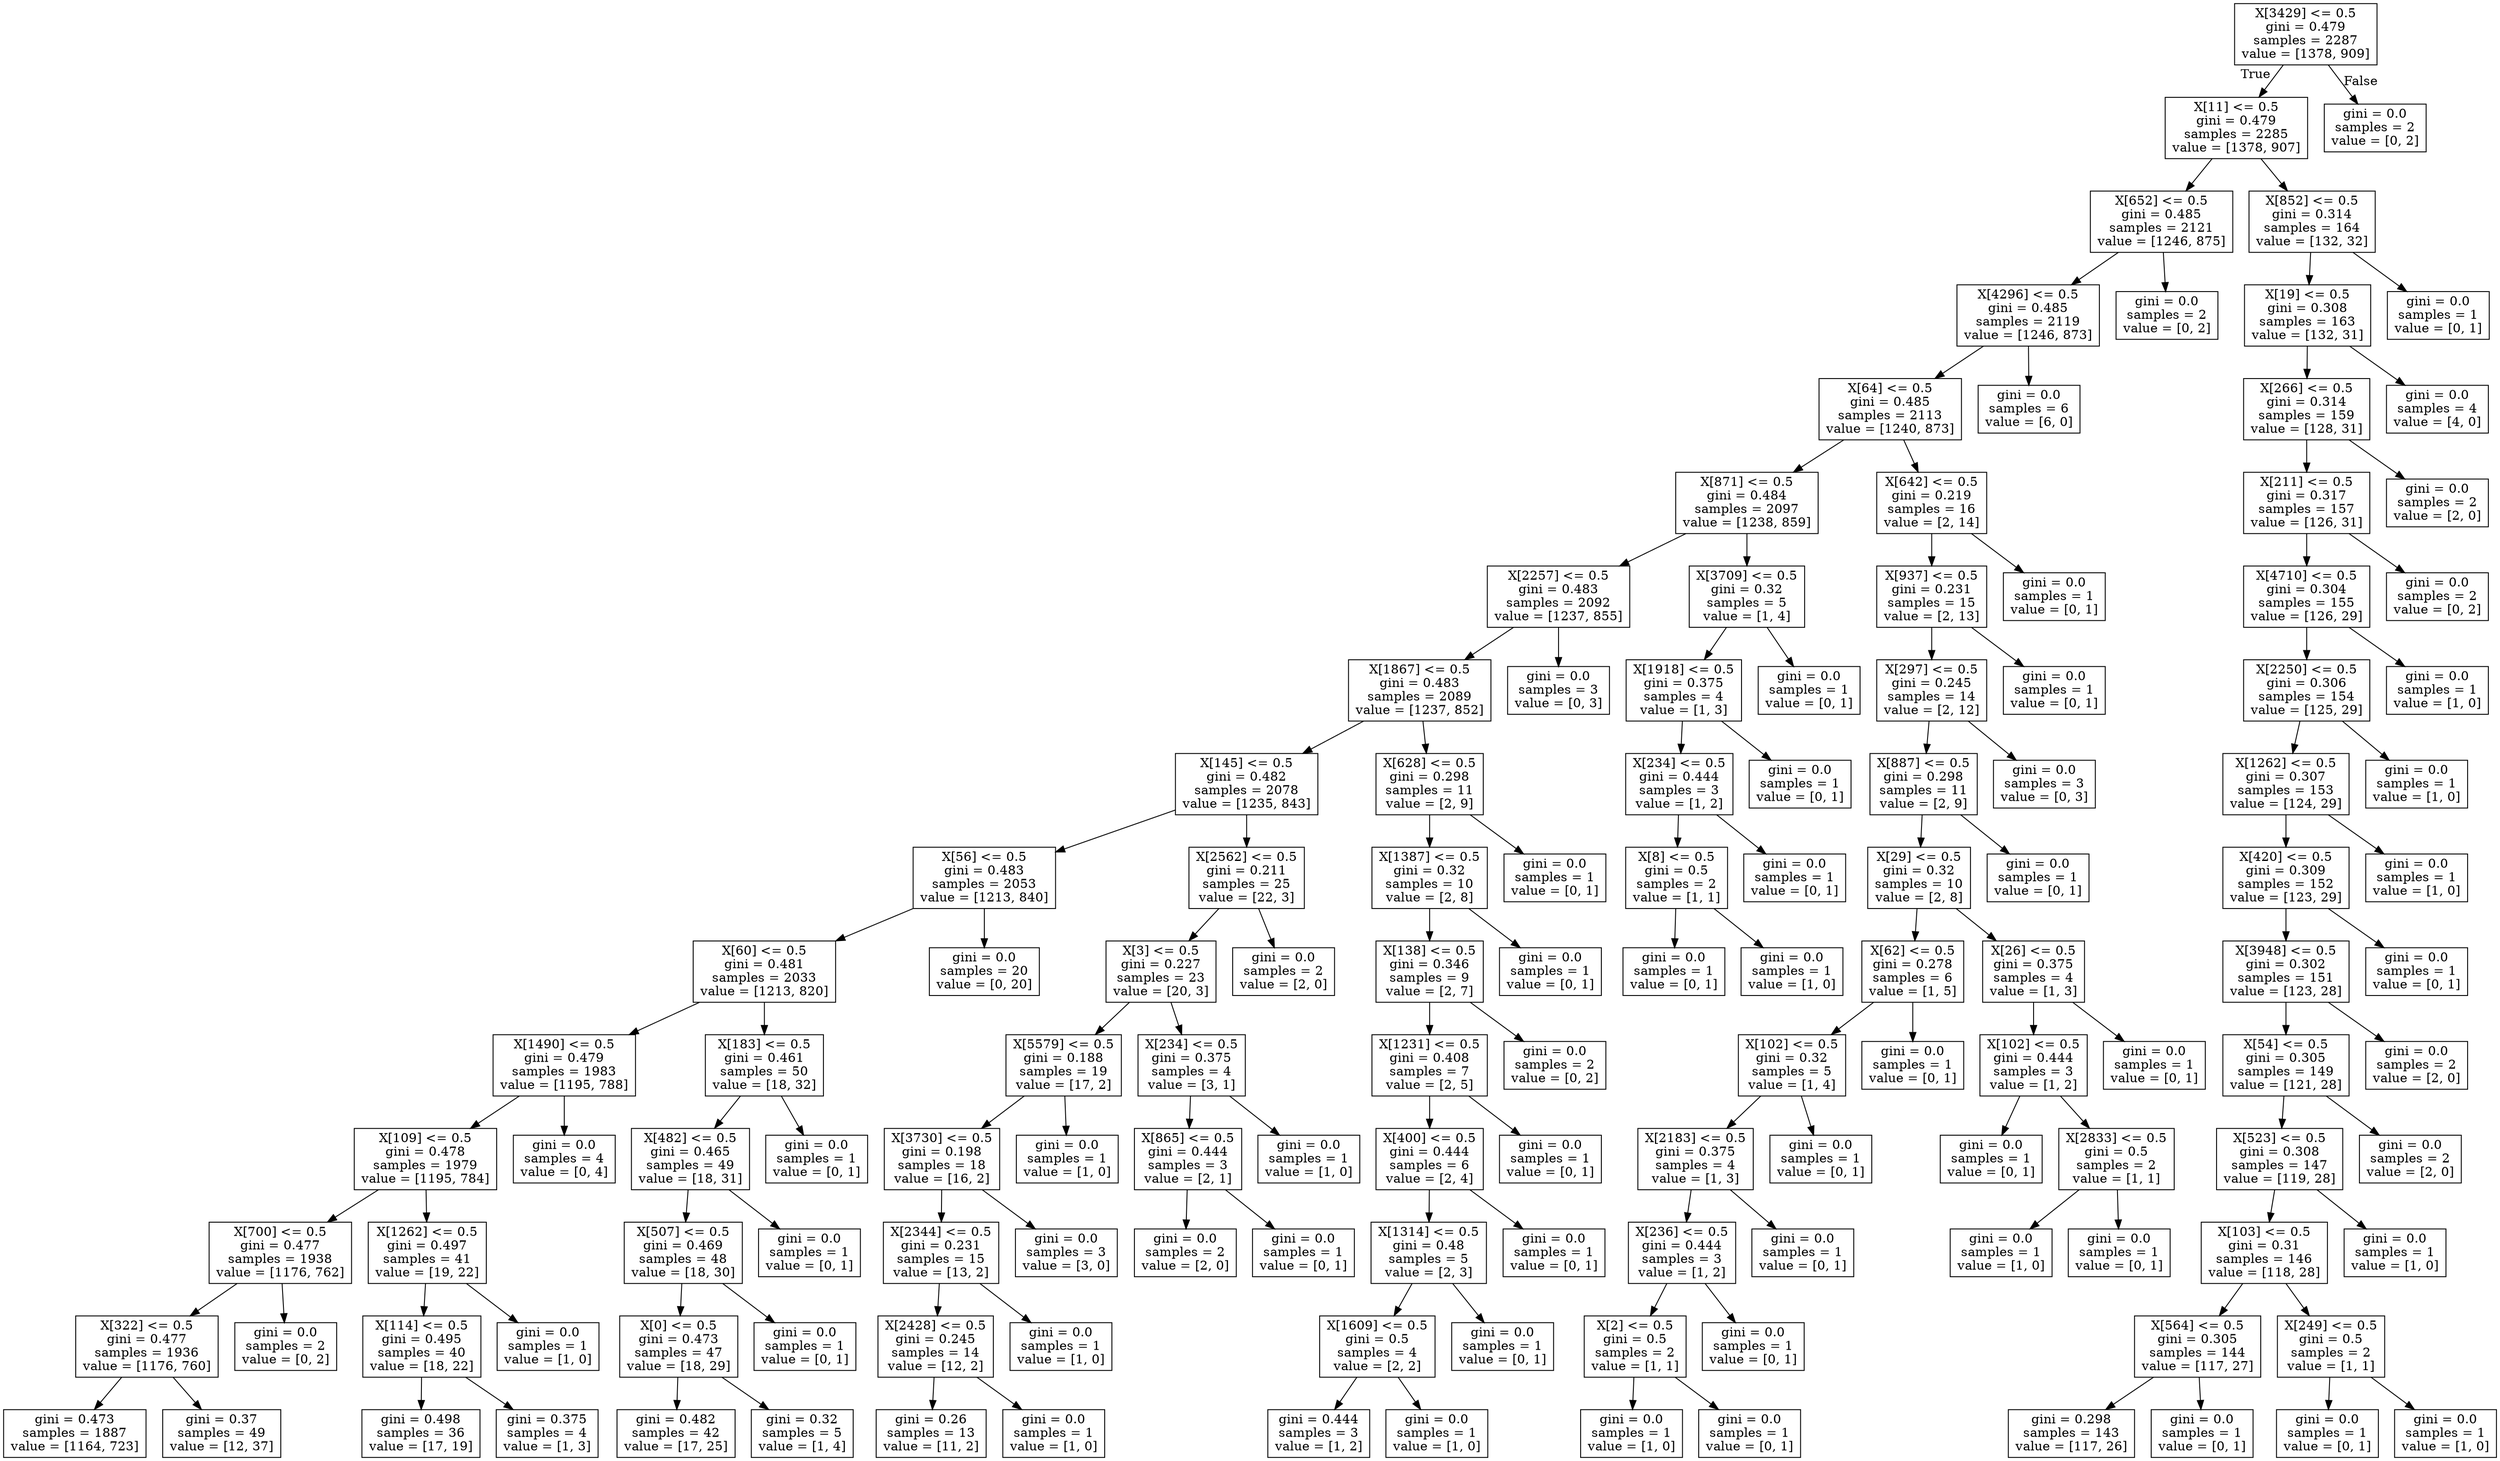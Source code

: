 digraph Tree {
node [shape=box] ;
0 [label="X[3429] <= 0.5\ngini = 0.479\nsamples = 2287\nvalue = [1378, 909]"] ;
1 [label="X[11] <= 0.5\ngini = 0.479\nsamples = 2285\nvalue = [1378, 907]"] ;
0 -> 1 [labeldistance=2.5, labelangle=45, headlabel="True"] ;
2 [label="X[652] <= 0.5\ngini = 0.485\nsamples = 2121\nvalue = [1246, 875]"] ;
1 -> 2 ;
3 [label="X[4296] <= 0.5\ngini = 0.485\nsamples = 2119\nvalue = [1246, 873]"] ;
2 -> 3 ;
4 [label="X[64] <= 0.5\ngini = 0.485\nsamples = 2113\nvalue = [1240, 873]"] ;
3 -> 4 ;
5 [label="X[871] <= 0.5\ngini = 0.484\nsamples = 2097\nvalue = [1238, 859]"] ;
4 -> 5 ;
6 [label="X[2257] <= 0.5\ngini = 0.483\nsamples = 2092\nvalue = [1237, 855]"] ;
5 -> 6 ;
7 [label="X[1867] <= 0.5\ngini = 0.483\nsamples = 2089\nvalue = [1237, 852]"] ;
6 -> 7 ;
8 [label="X[145] <= 0.5\ngini = 0.482\nsamples = 2078\nvalue = [1235, 843]"] ;
7 -> 8 ;
9 [label="X[56] <= 0.5\ngini = 0.483\nsamples = 2053\nvalue = [1213, 840]"] ;
8 -> 9 ;
10 [label="X[60] <= 0.5\ngini = 0.481\nsamples = 2033\nvalue = [1213, 820]"] ;
9 -> 10 ;
11 [label="X[1490] <= 0.5\ngini = 0.479\nsamples = 1983\nvalue = [1195, 788]"] ;
10 -> 11 ;
12 [label="X[109] <= 0.5\ngini = 0.478\nsamples = 1979\nvalue = [1195, 784]"] ;
11 -> 12 ;
13 [label="X[700] <= 0.5\ngini = 0.477\nsamples = 1938\nvalue = [1176, 762]"] ;
12 -> 13 ;
14 [label="X[322] <= 0.5\ngini = 0.477\nsamples = 1936\nvalue = [1176, 760]"] ;
13 -> 14 ;
15 [label="gini = 0.473\nsamples = 1887\nvalue = [1164, 723]"] ;
14 -> 15 ;
16 [label="gini = 0.37\nsamples = 49\nvalue = [12, 37]"] ;
14 -> 16 ;
17 [label="gini = 0.0\nsamples = 2\nvalue = [0, 2]"] ;
13 -> 17 ;
18 [label="X[1262] <= 0.5\ngini = 0.497\nsamples = 41\nvalue = [19, 22]"] ;
12 -> 18 ;
19 [label="X[114] <= 0.5\ngini = 0.495\nsamples = 40\nvalue = [18, 22]"] ;
18 -> 19 ;
20 [label="gini = 0.498\nsamples = 36\nvalue = [17, 19]"] ;
19 -> 20 ;
21 [label="gini = 0.375\nsamples = 4\nvalue = [1, 3]"] ;
19 -> 21 ;
22 [label="gini = 0.0\nsamples = 1\nvalue = [1, 0]"] ;
18 -> 22 ;
23 [label="gini = 0.0\nsamples = 4\nvalue = [0, 4]"] ;
11 -> 23 ;
24 [label="X[183] <= 0.5\ngini = 0.461\nsamples = 50\nvalue = [18, 32]"] ;
10 -> 24 ;
25 [label="X[482] <= 0.5\ngini = 0.465\nsamples = 49\nvalue = [18, 31]"] ;
24 -> 25 ;
26 [label="X[507] <= 0.5\ngini = 0.469\nsamples = 48\nvalue = [18, 30]"] ;
25 -> 26 ;
27 [label="X[0] <= 0.5\ngini = 0.473\nsamples = 47\nvalue = [18, 29]"] ;
26 -> 27 ;
28 [label="gini = 0.482\nsamples = 42\nvalue = [17, 25]"] ;
27 -> 28 ;
29 [label="gini = 0.32\nsamples = 5\nvalue = [1, 4]"] ;
27 -> 29 ;
30 [label="gini = 0.0\nsamples = 1\nvalue = [0, 1]"] ;
26 -> 30 ;
31 [label="gini = 0.0\nsamples = 1\nvalue = [0, 1]"] ;
25 -> 31 ;
32 [label="gini = 0.0\nsamples = 1\nvalue = [0, 1]"] ;
24 -> 32 ;
33 [label="gini = 0.0\nsamples = 20\nvalue = [0, 20]"] ;
9 -> 33 ;
34 [label="X[2562] <= 0.5\ngini = 0.211\nsamples = 25\nvalue = [22, 3]"] ;
8 -> 34 ;
35 [label="X[3] <= 0.5\ngini = 0.227\nsamples = 23\nvalue = [20, 3]"] ;
34 -> 35 ;
36 [label="X[5579] <= 0.5\ngini = 0.188\nsamples = 19\nvalue = [17, 2]"] ;
35 -> 36 ;
37 [label="X[3730] <= 0.5\ngini = 0.198\nsamples = 18\nvalue = [16, 2]"] ;
36 -> 37 ;
38 [label="X[2344] <= 0.5\ngini = 0.231\nsamples = 15\nvalue = [13, 2]"] ;
37 -> 38 ;
39 [label="X[2428] <= 0.5\ngini = 0.245\nsamples = 14\nvalue = [12, 2]"] ;
38 -> 39 ;
40 [label="gini = 0.26\nsamples = 13\nvalue = [11, 2]"] ;
39 -> 40 ;
41 [label="gini = 0.0\nsamples = 1\nvalue = [1, 0]"] ;
39 -> 41 ;
42 [label="gini = 0.0\nsamples = 1\nvalue = [1, 0]"] ;
38 -> 42 ;
43 [label="gini = 0.0\nsamples = 3\nvalue = [3, 0]"] ;
37 -> 43 ;
44 [label="gini = 0.0\nsamples = 1\nvalue = [1, 0]"] ;
36 -> 44 ;
45 [label="X[234] <= 0.5\ngini = 0.375\nsamples = 4\nvalue = [3, 1]"] ;
35 -> 45 ;
46 [label="X[865] <= 0.5\ngini = 0.444\nsamples = 3\nvalue = [2, 1]"] ;
45 -> 46 ;
47 [label="gini = 0.0\nsamples = 2\nvalue = [2, 0]"] ;
46 -> 47 ;
48 [label="gini = 0.0\nsamples = 1\nvalue = [0, 1]"] ;
46 -> 48 ;
49 [label="gini = 0.0\nsamples = 1\nvalue = [1, 0]"] ;
45 -> 49 ;
50 [label="gini = 0.0\nsamples = 2\nvalue = [2, 0]"] ;
34 -> 50 ;
51 [label="X[628] <= 0.5\ngini = 0.298\nsamples = 11\nvalue = [2, 9]"] ;
7 -> 51 ;
52 [label="X[1387] <= 0.5\ngini = 0.32\nsamples = 10\nvalue = [2, 8]"] ;
51 -> 52 ;
53 [label="X[138] <= 0.5\ngini = 0.346\nsamples = 9\nvalue = [2, 7]"] ;
52 -> 53 ;
54 [label="X[1231] <= 0.5\ngini = 0.408\nsamples = 7\nvalue = [2, 5]"] ;
53 -> 54 ;
55 [label="X[400] <= 0.5\ngini = 0.444\nsamples = 6\nvalue = [2, 4]"] ;
54 -> 55 ;
56 [label="X[1314] <= 0.5\ngini = 0.48\nsamples = 5\nvalue = [2, 3]"] ;
55 -> 56 ;
57 [label="X[1609] <= 0.5\ngini = 0.5\nsamples = 4\nvalue = [2, 2]"] ;
56 -> 57 ;
58 [label="gini = 0.444\nsamples = 3\nvalue = [1, 2]"] ;
57 -> 58 ;
59 [label="gini = 0.0\nsamples = 1\nvalue = [1, 0]"] ;
57 -> 59 ;
60 [label="gini = 0.0\nsamples = 1\nvalue = [0, 1]"] ;
56 -> 60 ;
61 [label="gini = 0.0\nsamples = 1\nvalue = [0, 1]"] ;
55 -> 61 ;
62 [label="gini = 0.0\nsamples = 1\nvalue = [0, 1]"] ;
54 -> 62 ;
63 [label="gini = 0.0\nsamples = 2\nvalue = [0, 2]"] ;
53 -> 63 ;
64 [label="gini = 0.0\nsamples = 1\nvalue = [0, 1]"] ;
52 -> 64 ;
65 [label="gini = 0.0\nsamples = 1\nvalue = [0, 1]"] ;
51 -> 65 ;
66 [label="gini = 0.0\nsamples = 3\nvalue = [0, 3]"] ;
6 -> 66 ;
67 [label="X[3709] <= 0.5\ngini = 0.32\nsamples = 5\nvalue = [1, 4]"] ;
5 -> 67 ;
68 [label="X[1918] <= 0.5\ngini = 0.375\nsamples = 4\nvalue = [1, 3]"] ;
67 -> 68 ;
69 [label="X[234] <= 0.5\ngini = 0.444\nsamples = 3\nvalue = [1, 2]"] ;
68 -> 69 ;
70 [label="X[8] <= 0.5\ngini = 0.5\nsamples = 2\nvalue = [1, 1]"] ;
69 -> 70 ;
71 [label="gini = 0.0\nsamples = 1\nvalue = [0, 1]"] ;
70 -> 71 ;
72 [label="gini = 0.0\nsamples = 1\nvalue = [1, 0]"] ;
70 -> 72 ;
73 [label="gini = 0.0\nsamples = 1\nvalue = [0, 1]"] ;
69 -> 73 ;
74 [label="gini = 0.0\nsamples = 1\nvalue = [0, 1]"] ;
68 -> 74 ;
75 [label="gini = 0.0\nsamples = 1\nvalue = [0, 1]"] ;
67 -> 75 ;
76 [label="X[642] <= 0.5\ngini = 0.219\nsamples = 16\nvalue = [2, 14]"] ;
4 -> 76 ;
77 [label="X[937] <= 0.5\ngini = 0.231\nsamples = 15\nvalue = [2, 13]"] ;
76 -> 77 ;
78 [label="X[297] <= 0.5\ngini = 0.245\nsamples = 14\nvalue = [2, 12]"] ;
77 -> 78 ;
79 [label="X[887] <= 0.5\ngini = 0.298\nsamples = 11\nvalue = [2, 9]"] ;
78 -> 79 ;
80 [label="X[29] <= 0.5\ngini = 0.32\nsamples = 10\nvalue = [2, 8]"] ;
79 -> 80 ;
81 [label="X[62] <= 0.5\ngini = 0.278\nsamples = 6\nvalue = [1, 5]"] ;
80 -> 81 ;
82 [label="X[102] <= 0.5\ngini = 0.32\nsamples = 5\nvalue = [1, 4]"] ;
81 -> 82 ;
83 [label="X[2183] <= 0.5\ngini = 0.375\nsamples = 4\nvalue = [1, 3]"] ;
82 -> 83 ;
84 [label="X[236] <= 0.5\ngini = 0.444\nsamples = 3\nvalue = [1, 2]"] ;
83 -> 84 ;
85 [label="X[2] <= 0.5\ngini = 0.5\nsamples = 2\nvalue = [1, 1]"] ;
84 -> 85 ;
86 [label="gini = 0.0\nsamples = 1\nvalue = [1, 0]"] ;
85 -> 86 ;
87 [label="gini = 0.0\nsamples = 1\nvalue = [0, 1]"] ;
85 -> 87 ;
88 [label="gini = 0.0\nsamples = 1\nvalue = [0, 1]"] ;
84 -> 88 ;
89 [label="gini = 0.0\nsamples = 1\nvalue = [0, 1]"] ;
83 -> 89 ;
90 [label="gini = 0.0\nsamples = 1\nvalue = [0, 1]"] ;
82 -> 90 ;
91 [label="gini = 0.0\nsamples = 1\nvalue = [0, 1]"] ;
81 -> 91 ;
92 [label="X[26] <= 0.5\ngini = 0.375\nsamples = 4\nvalue = [1, 3]"] ;
80 -> 92 ;
93 [label="X[102] <= 0.5\ngini = 0.444\nsamples = 3\nvalue = [1, 2]"] ;
92 -> 93 ;
94 [label="gini = 0.0\nsamples = 1\nvalue = [0, 1]"] ;
93 -> 94 ;
95 [label="X[2833] <= 0.5\ngini = 0.5\nsamples = 2\nvalue = [1, 1]"] ;
93 -> 95 ;
96 [label="gini = 0.0\nsamples = 1\nvalue = [1, 0]"] ;
95 -> 96 ;
97 [label="gini = 0.0\nsamples = 1\nvalue = [0, 1]"] ;
95 -> 97 ;
98 [label="gini = 0.0\nsamples = 1\nvalue = [0, 1]"] ;
92 -> 98 ;
99 [label="gini = 0.0\nsamples = 1\nvalue = [0, 1]"] ;
79 -> 99 ;
100 [label="gini = 0.0\nsamples = 3\nvalue = [0, 3]"] ;
78 -> 100 ;
101 [label="gini = 0.0\nsamples = 1\nvalue = [0, 1]"] ;
77 -> 101 ;
102 [label="gini = 0.0\nsamples = 1\nvalue = [0, 1]"] ;
76 -> 102 ;
103 [label="gini = 0.0\nsamples = 6\nvalue = [6, 0]"] ;
3 -> 103 ;
104 [label="gini = 0.0\nsamples = 2\nvalue = [0, 2]"] ;
2 -> 104 ;
105 [label="X[852] <= 0.5\ngini = 0.314\nsamples = 164\nvalue = [132, 32]"] ;
1 -> 105 ;
106 [label="X[19] <= 0.5\ngini = 0.308\nsamples = 163\nvalue = [132, 31]"] ;
105 -> 106 ;
107 [label="X[266] <= 0.5\ngini = 0.314\nsamples = 159\nvalue = [128, 31]"] ;
106 -> 107 ;
108 [label="X[211] <= 0.5\ngini = 0.317\nsamples = 157\nvalue = [126, 31]"] ;
107 -> 108 ;
109 [label="X[4710] <= 0.5\ngini = 0.304\nsamples = 155\nvalue = [126, 29]"] ;
108 -> 109 ;
110 [label="X[2250] <= 0.5\ngini = 0.306\nsamples = 154\nvalue = [125, 29]"] ;
109 -> 110 ;
111 [label="X[1262] <= 0.5\ngini = 0.307\nsamples = 153\nvalue = [124, 29]"] ;
110 -> 111 ;
112 [label="X[420] <= 0.5\ngini = 0.309\nsamples = 152\nvalue = [123, 29]"] ;
111 -> 112 ;
113 [label="X[3948] <= 0.5\ngini = 0.302\nsamples = 151\nvalue = [123, 28]"] ;
112 -> 113 ;
114 [label="X[54] <= 0.5\ngini = 0.305\nsamples = 149\nvalue = [121, 28]"] ;
113 -> 114 ;
115 [label="X[523] <= 0.5\ngini = 0.308\nsamples = 147\nvalue = [119, 28]"] ;
114 -> 115 ;
116 [label="X[103] <= 0.5\ngini = 0.31\nsamples = 146\nvalue = [118, 28]"] ;
115 -> 116 ;
117 [label="X[564] <= 0.5\ngini = 0.305\nsamples = 144\nvalue = [117, 27]"] ;
116 -> 117 ;
118 [label="gini = 0.298\nsamples = 143\nvalue = [117, 26]"] ;
117 -> 118 ;
119 [label="gini = 0.0\nsamples = 1\nvalue = [0, 1]"] ;
117 -> 119 ;
120 [label="X[249] <= 0.5\ngini = 0.5\nsamples = 2\nvalue = [1, 1]"] ;
116 -> 120 ;
121 [label="gini = 0.0\nsamples = 1\nvalue = [0, 1]"] ;
120 -> 121 ;
122 [label="gini = 0.0\nsamples = 1\nvalue = [1, 0]"] ;
120 -> 122 ;
123 [label="gini = 0.0\nsamples = 1\nvalue = [1, 0]"] ;
115 -> 123 ;
124 [label="gini = 0.0\nsamples = 2\nvalue = [2, 0]"] ;
114 -> 124 ;
125 [label="gini = 0.0\nsamples = 2\nvalue = [2, 0]"] ;
113 -> 125 ;
126 [label="gini = 0.0\nsamples = 1\nvalue = [0, 1]"] ;
112 -> 126 ;
127 [label="gini = 0.0\nsamples = 1\nvalue = [1, 0]"] ;
111 -> 127 ;
128 [label="gini = 0.0\nsamples = 1\nvalue = [1, 0]"] ;
110 -> 128 ;
129 [label="gini = 0.0\nsamples = 1\nvalue = [1, 0]"] ;
109 -> 129 ;
130 [label="gini = 0.0\nsamples = 2\nvalue = [0, 2]"] ;
108 -> 130 ;
131 [label="gini = 0.0\nsamples = 2\nvalue = [2, 0]"] ;
107 -> 131 ;
132 [label="gini = 0.0\nsamples = 4\nvalue = [4, 0]"] ;
106 -> 132 ;
133 [label="gini = 0.0\nsamples = 1\nvalue = [0, 1]"] ;
105 -> 133 ;
134 [label="gini = 0.0\nsamples = 2\nvalue = [0, 2]"] ;
0 -> 134 [labeldistance=2.5, labelangle=-45, headlabel="False"] ;
}